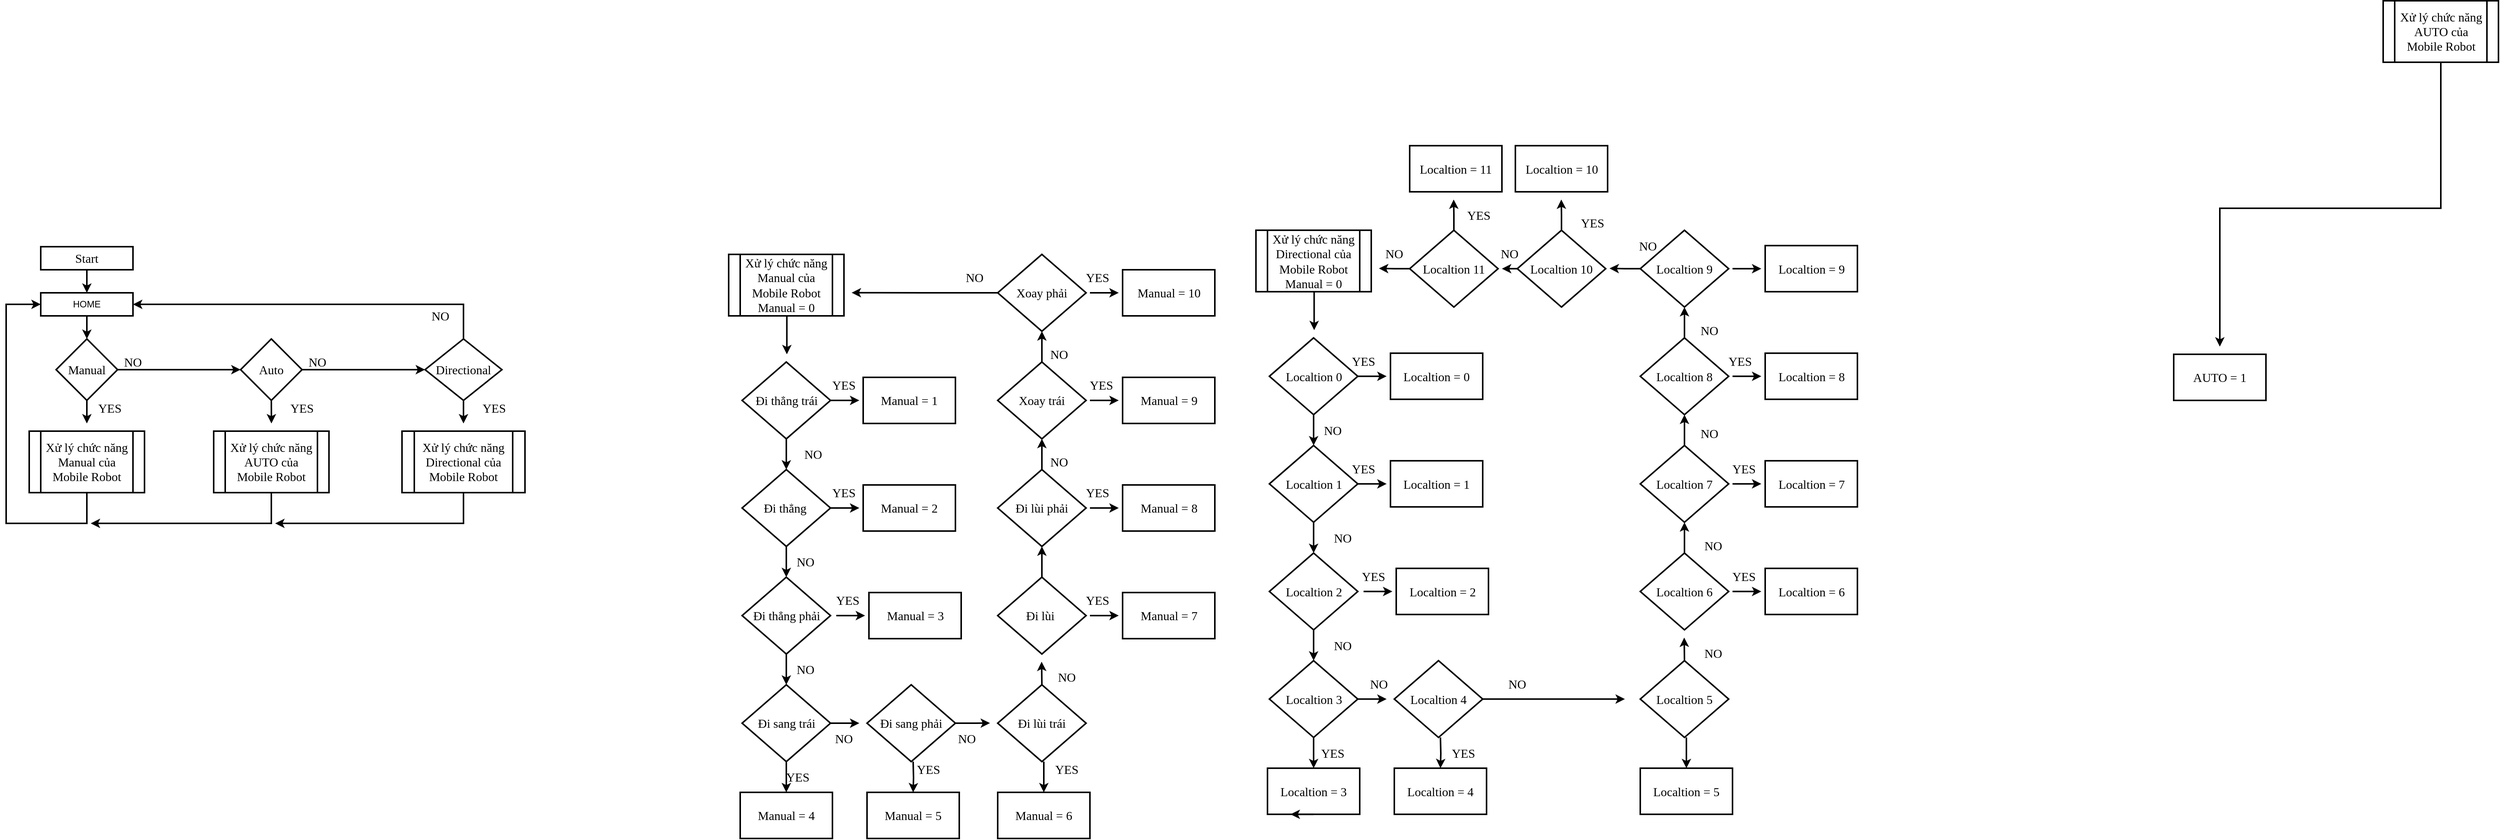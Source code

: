 <mxfile version="13.9.9" type="device"><diagram id="cVoR7TQYijizYbLXrkht" name="Page-1"><mxGraphModel dx="1240" dy="743" grid="1" gridSize="10" guides="1" tooltips="1" connect="1" arrows="1" fold="1" page="1" pageScale="1" pageWidth="827" pageHeight="1169" math="0" shadow="0"><root><mxCell id="0"/><mxCell id="1" parent="0"/><mxCell id="KhmCJYDyzSWZCUoVrDr0-35" style="edgeStyle=orthogonalEdgeStyle;rounded=0;orthogonalLoop=1;jettySize=auto;html=1;exitX=0.5;exitY=1;exitDx=0;exitDy=0;entryX=0.5;entryY=0;entryDx=0;entryDy=0;strokeWidth=2;fontFamily=Times New Roman;fontSize=16;" edge="1" parent="1" source="KhmCJYDyzSWZCUoVrDr0-1" target="KhmCJYDyzSWZCUoVrDr0-32"><mxGeometry relative="1" as="geometry"/></mxCell><mxCell id="KhmCJYDyzSWZCUoVrDr0-1" value="&lt;font style=&quot;font-size: 16px;&quot;&gt;Start&lt;/font&gt;" style="rounded=0;whiteSpace=wrap;html=1;strokeWidth=2;fontFamily=Times New Roman;fontSize=16;" vertex="1" parent="1"><mxGeometry x="95" y="360" width="120" height="30" as="geometry"/></mxCell><mxCell id="KhmCJYDyzSWZCUoVrDr0-7" style="edgeStyle=orthogonalEdgeStyle;rounded=0;orthogonalLoop=1;jettySize=auto;html=1;exitX=1;exitY=0.5;exitDx=0;exitDy=0;entryX=0;entryY=0.5;entryDx=0;entryDy=0;strokeWidth=2;fontFamily=Times New Roman;fontSize=16;" edge="1" parent="1" source="KhmCJYDyzSWZCUoVrDr0-3" target="KhmCJYDyzSWZCUoVrDr0-4"><mxGeometry relative="1" as="geometry"/></mxCell><mxCell id="KhmCJYDyzSWZCUoVrDr0-11" style="edgeStyle=orthogonalEdgeStyle;rounded=0;orthogonalLoop=1;jettySize=auto;html=1;exitX=0.5;exitY=1;exitDx=0;exitDy=0;entryX=0.5;entryY=0;entryDx=0;entryDy=0;strokeWidth=2;fontFamily=Times New Roman;fontSize=16;" edge="1" parent="1" source="KhmCJYDyzSWZCUoVrDr0-3"><mxGeometry relative="1" as="geometry"><mxPoint x="155" y="590" as="targetPoint"/></mxGeometry></mxCell><mxCell id="KhmCJYDyzSWZCUoVrDr0-3" value="Manual" style="rhombus;whiteSpace=wrap;html=1;strokeWidth=2;fontFamily=Times New Roman;fontSize=16;" vertex="1" parent="1"><mxGeometry x="115" y="480" width="80" height="80" as="geometry"/></mxCell><mxCell id="KhmCJYDyzSWZCUoVrDr0-8" style="edgeStyle=orthogonalEdgeStyle;rounded=0;orthogonalLoop=1;jettySize=auto;html=1;exitX=1;exitY=0.5;exitDx=0;exitDy=0;entryX=0;entryY=0.5;entryDx=0;entryDy=0;strokeWidth=2;fontFamily=Times New Roman;fontSize=16;" edge="1" parent="1" source="KhmCJYDyzSWZCUoVrDr0-4" target="KhmCJYDyzSWZCUoVrDr0-5"><mxGeometry relative="1" as="geometry"/></mxCell><mxCell id="KhmCJYDyzSWZCUoVrDr0-16" style="edgeStyle=orthogonalEdgeStyle;rounded=0;orthogonalLoop=1;jettySize=auto;html=1;exitX=0.5;exitY=1;exitDx=0;exitDy=0;strokeWidth=2;fontFamily=Times New Roman;fontSize=16;" edge="1" parent="1" source="KhmCJYDyzSWZCUoVrDr0-4"><mxGeometry relative="1" as="geometry"><mxPoint x="395.143" y="590" as="targetPoint"/></mxGeometry></mxCell><mxCell id="KhmCJYDyzSWZCUoVrDr0-4" value="Auto" style="rhombus;whiteSpace=wrap;html=1;strokeWidth=2;fontFamily=Times New Roman;fontSize=16;" vertex="1" parent="1"><mxGeometry x="355" y="480" width="80" height="80" as="geometry"/></mxCell><mxCell id="KhmCJYDyzSWZCUoVrDr0-9" style="edgeStyle=orthogonalEdgeStyle;rounded=0;orthogonalLoop=1;jettySize=auto;html=1;exitX=0.5;exitY=0;exitDx=0;exitDy=0;strokeWidth=2;fontFamily=Times New Roman;fontSize=16;" edge="1" parent="1" source="KhmCJYDyzSWZCUoVrDr0-5" target="KhmCJYDyzSWZCUoVrDr0-32"><mxGeometry relative="1" as="geometry"><mxPoint x="270" y="450" as="targetPoint"/><Array as="points"><mxPoint x="645" y="435"/></Array></mxGeometry></mxCell><mxCell id="KhmCJYDyzSWZCUoVrDr0-17" style="edgeStyle=orthogonalEdgeStyle;rounded=0;orthogonalLoop=1;jettySize=auto;html=1;exitX=0.5;exitY=1;exitDx=0;exitDy=0;strokeWidth=2;fontFamily=Times New Roman;fontSize=16;" edge="1" parent="1" source="KhmCJYDyzSWZCUoVrDr0-5"><mxGeometry relative="1" as="geometry"><mxPoint x="645" y="590" as="targetPoint"/><Array as="points"/></mxGeometry></mxCell><mxCell id="KhmCJYDyzSWZCUoVrDr0-5" value="Directional" style="rhombus;whiteSpace=wrap;html=1;strokeWidth=2;fontFamily=Times New Roman;fontSize=16;" vertex="1" parent="1"><mxGeometry x="595" y="480" width="100" height="80" as="geometry"/></mxCell><mxCell id="KhmCJYDyzSWZCUoVrDr0-36" style="edgeStyle=orthogonalEdgeStyle;rounded=0;orthogonalLoop=1;jettySize=auto;html=1;exitX=0.5;exitY=1;exitDx=0;exitDy=0;strokeWidth=2;fontFamily=Times New Roman;fontSize=16;entryX=0;entryY=0.5;entryDx=0;entryDy=0;" edge="1" parent="1" source="KhmCJYDyzSWZCUoVrDr0-18" target="KhmCJYDyzSWZCUoVrDr0-32"><mxGeometry relative="1" as="geometry"><mxPoint x="30" y="440" as="targetPoint"/><Array as="points"><mxPoint x="155" y="720"/><mxPoint x="50" y="720"/><mxPoint x="50" y="435"/></Array></mxGeometry></mxCell><mxCell id="KhmCJYDyzSWZCUoVrDr0-18" value="Xử lý chức năng Manual của Mobile Robot" style="shape=process;whiteSpace=wrap;html=1;backgroundOutline=1;strokeWidth=2;fontFamily=Times New Roman;fontSize=16;" vertex="1" parent="1"><mxGeometry x="80" y="600" width="150" height="80" as="geometry"/></mxCell><mxCell id="KhmCJYDyzSWZCUoVrDr0-38" style="edgeStyle=orthogonalEdgeStyle;rounded=0;orthogonalLoop=1;jettySize=auto;html=1;exitX=0.5;exitY=1;exitDx=0;exitDy=0;strokeWidth=2;fontFamily=Times New Roman;fontSize=16;" edge="1" parent="1" source="KhmCJYDyzSWZCUoVrDr0-19"><mxGeometry relative="1" as="geometry"><mxPoint x="160" y="720" as="targetPoint"/><Array as="points"><mxPoint x="395" y="720"/></Array></mxGeometry></mxCell><mxCell id="KhmCJYDyzSWZCUoVrDr0-19" value="Xử lý chức năng AUTO của Mobile Robot" style="shape=process;whiteSpace=wrap;html=1;backgroundOutline=1;strokeWidth=2;fontFamily=Times New Roman;fontSize=16;" vertex="1" parent="1"><mxGeometry x="320" y="600" width="150" height="80" as="geometry"/></mxCell><mxCell id="KhmCJYDyzSWZCUoVrDr0-39" style="edgeStyle=orthogonalEdgeStyle;rounded=0;orthogonalLoop=1;jettySize=auto;html=1;strokeWidth=2;fontFamily=Times New Roman;fontSize=16;" edge="1" parent="1" source="KhmCJYDyzSWZCUoVrDr0-20"><mxGeometry relative="1" as="geometry"><mxPoint x="400" y="720" as="targetPoint"/><Array as="points"><mxPoint x="645" y="720"/></Array></mxGeometry></mxCell><mxCell id="KhmCJYDyzSWZCUoVrDr0-20" value="Xử lý chức năng Directional của Mobile Robot" style="shape=process;whiteSpace=wrap;html=1;backgroundOutline=1;strokeWidth=2;fontFamily=Times New Roman;fontSize=16;" vertex="1" parent="1"><mxGeometry x="565" y="600" width="160" height="80" as="geometry"/></mxCell><mxCell id="KhmCJYDyzSWZCUoVrDr0-21" value="YES" style="text;html=1;strokeColor=none;fillColor=none;align=center;verticalAlign=middle;whiteSpace=wrap;rounded=0;strokeWidth=2;fontFamily=Times New Roman;fontSize=16;" vertex="1" parent="1"><mxGeometry x="165" y="560" width="40" height="20" as="geometry"/></mxCell><mxCell id="KhmCJYDyzSWZCUoVrDr0-22" value="YES" style="text;html=1;strokeColor=none;fillColor=none;align=center;verticalAlign=middle;whiteSpace=wrap;rounded=0;strokeWidth=2;fontFamily=Times New Roman;fontSize=16;" vertex="1" parent="1"><mxGeometry x="415" y="560" width="40" height="20" as="geometry"/></mxCell><mxCell id="KhmCJYDyzSWZCUoVrDr0-25" value="YES" style="text;html=1;strokeColor=none;fillColor=none;align=center;verticalAlign=middle;whiteSpace=wrap;rounded=0;strokeWidth=2;fontFamily=Times New Roman;fontSize=16;" vertex="1" parent="1"><mxGeometry x="665" y="560" width="40" height="20" as="geometry"/></mxCell><mxCell id="KhmCJYDyzSWZCUoVrDr0-26" value="NO" style="text;html=1;strokeColor=none;fillColor=none;align=center;verticalAlign=middle;whiteSpace=wrap;rounded=0;strokeWidth=2;fontFamily=Times New Roman;fontSize=16;" vertex="1" parent="1"><mxGeometry x="195" y="500" width="40" height="20" as="geometry"/></mxCell><mxCell id="KhmCJYDyzSWZCUoVrDr0-28" value="NO" style="text;html=1;strokeColor=none;fillColor=none;align=center;verticalAlign=middle;whiteSpace=wrap;rounded=0;strokeWidth=2;fontFamily=Times New Roman;fontSize=16;" vertex="1" parent="1"><mxGeometry x="435" y="500" width="40" height="20" as="geometry"/></mxCell><mxCell id="KhmCJYDyzSWZCUoVrDr0-29" value="NO" style="text;html=1;strokeColor=none;fillColor=none;align=center;verticalAlign=middle;whiteSpace=wrap;rounded=0;strokeWidth=2;fontFamily=Times New Roman;fontSize=16;" vertex="1" parent="1"><mxGeometry x="595" y="440" width="40" height="20" as="geometry"/></mxCell><mxCell id="KhmCJYDyzSWZCUoVrDr0-34" style="edgeStyle=orthogonalEdgeStyle;rounded=0;orthogonalLoop=1;jettySize=auto;html=1;exitX=0.5;exitY=1;exitDx=0;exitDy=0;entryX=0.5;entryY=0;entryDx=0;entryDy=0;strokeWidth=2;fontFamily=Times New Roman;fontSize=16;" edge="1" parent="1" source="KhmCJYDyzSWZCUoVrDr0-32" target="KhmCJYDyzSWZCUoVrDr0-3"><mxGeometry relative="1" as="geometry"/></mxCell><mxCell id="KhmCJYDyzSWZCUoVrDr0-32" value="HOME" style="rounded=0;whiteSpace=wrap;html=1;strokeWidth=2;" vertex="1" parent="1"><mxGeometry x="95" y="420" width="120" height="30" as="geometry"/></mxCell><mxCell id="KhmCJYDyzSWZCUoVrDr0-54" style="edgeStyle=orthogonalEdgeStyle;rounded=0;orthogonalLoop=1;jettySize=auto;html=1;strokeWidth=2;fontFamily=Times New Roman;fontSize=16;" edge="1" parent="1" source="KhmCJYDyzSWZCUoVrDr0-40"><mxGeometry relative="1" as="geometry"><mxPoint x="1065.714" y="500" as="targetPoint"/><Array as="points"><mxPoint x="1066" y="475"/></Array></mxGeometry></mxCell><mxCell id="KhmCJYDyzSWZCUoVrDr0-40" value="Xử lý chức năng Manual của Mobile Robot&lt;br&gt;Manual = 0" style="shape=process;whiteSpace=wrap;html=1;backgroundOutline=1;strokeWidth=2;fontFamily=Times New Roman;fontSize=16;" vertex="1" parent="1"><mxGeometry x="990" y="370" width="150" height="80" as="geometry"/></mxCell><mxCell id="KhmCJYDyzSWZCUoVrDr0-55" style="edgeStyle=orthogonalEdgeStyle;rounded=0;orthogonalLoop=1;jettySize=auto;html=1;exitX=0.5;exitY=1;exitDx=0;exitDy=0;entryX=0.5;entryY=0;entryDx=0;entryDy=0;strokeWidth=2;fontFamily=Times New Roman;fontSize=16;" edge="1" parent="1" source="KhmCJYDyzSWZCUoVrDr0-43" target="KhmCJYDyzSWZCUoVrDr0-44"><mxGeometry relative="1" as="geometry"/></mxCell><mxCell id="KhmCJYDyzSWZCUoVrDr0-69" style="edgeStyle=orthogonalEdgeStyle;rounded=0;orthogonalLoop=1;jettySize=auto;html=1;exitX=1;exitY=0.5;exitDx=0;exitDy=0;strokeWidth=2;fontFamily=Times New Roman;fontSize=16;" edge="1" parent="1" source="KhmCJYDyzSWZCUoVrDr0-43"><mxGeometry relative="1" as="geometry"><mxPoint x="1160" y="559.857" as="targetPoint"/></mxGeometry></mxCell><mxCell id="KhmCJYDyzSWZCUoVrDr0-43" value="Đi thẳng trái" style="rhombus;whiteSpace=wrap;html=1;strokeWidth=2;fontFamily=Times New Roman;fontSize=16;" vertex="1" parent="1"><mxGeometry x="1007.5" y="510" width="115" height="100" as="geometry"/></mxCell><mxCell id="KhmCJYDyzSWZCUoVrDr0-56" style="edgeStyle=orthogonalEdgeStyle;rounded=0;orthogonalLoop=1;jettySize=auto;html=1;exitX=0.5;exitY=1;exitDx=0;exitDy=0;entryX=0.5;entryY=0;entryDx=0;entryDy=0;strokeWidth=2;fontFamily=Times New Roman;fontSize=16;" edge="1" parent="1" source="KhmCJYDyzSWZCUoVrDr0-44" target="KhmCJYDyzSWZCUoVrDr0-45"><mxGeometry relative="1" as="geometry"/></mxCell><mxCell id="KhmCJYDyzSWZCUoVrDr0-44" value="Đi thẳng&amp;nbsp;" style="rhombus;whiteSpace=wrap;html=1;strokeWidth=2;fontFamily=Times New Roman;fontSize=16;" vertex="1" parent="1"><mxGeometry x="1007.5" y="650" width="115" height="100" as="geometry"/></mxCell><mxCell id="KhmCJYDyzSWZCUoVrDr0-57" style="edgeStyle=orthogonalEdgeStyle;rounded=0;orthogonalLoop=1;jettySize=auto;html=1;exitX=0.5;exitY=1;exitDx=0;exitDy=0;entryX=0.5;entryY=0;entryDx=0;entryDy=0;strokeWidth=2;fontFamily=Times New Roman;fontSize=16;" edge="1" parent="1" source="KhmCJYDyzSWZCUoVrDr0-45" target="KhmCJYDyzSWZCUoVrDr0-46"><mxGeometry relative="1" as="geometry"/></mxCell><mxCell id="KhmCJYDyzSWZCUoVrDr0-45" value="Đi thẳng phải" style="rhombus;whiteSpace=wrap;html=1;strokeWidth=2;fontFamily=Times New Roman;fontSize=16;" vertex="1" parent="1"><mxGeometry x="1007.5" y="790" width="115" height="100" as="geometry"/></mxCell><mxCell id="KhmCJYDyzSWZCUoVrDr0-58" style="edgeStyle=orthogonalEdgeStyle;rounded=0;orthogonalLoop=1;jettySize=auto;html=1;exitX=1;exitY=0.5;exitDx=0;exitDy=0;strokeWidth=2;fontFamily=Times New Roman;fontSize=16;" edge="1" parent="1" source="KhmCJYDyzSWZCUoVrDr0-46"><mxGeometry relative="1" as="geometry"><mxPoint x="1160" y="979.857" as="targetPoint"/></mxGeometry></mxCell><mxCell id="KhmCJYDyzSWZCUoVrDr0-87" style="edgeStyle=orthogonalEdgeStyle;rounded=0;orthogonalLoop=1;jettySize=auto;html=1;exitX=0.5;exitY=1;exitDx=0;exitDy=0;entryX=0.5;entryY=0;entryDx=0;entryDy=0;strokeWidth=2;fontFamily=Times New Roman;fontSize=16;" edge="1" parent="1" source="KhmCJYDyzSWZCUoVrDr0-46" target="KhmCJYDyzSWZCUoVrDr0-84"><mxGeometry relative="1" as="geometry"/></mxCell><mxCell id="KhmCJYDyzSWZCUoVrDr0-46" value="Đi sang trái" style="rhombus;whiteSpace=wrap;html=1;strokeWidth=2;fontFamily=Times New Roman;fontSize=16;" vertex="1" parent="1"><mxGeometry x="1007.5" y="930" width="115" height="100" as="geometry"/></mxCell><mxCell id="KhmCJYDyzSWZCUoVrDr0-59" style="edgeStyle=orthogonalEdgeStyle;rounded=0;orthogonalLoop=1;jettySize=auto;html=1;exitX=1;exitY=0.5;exitDx=0;exitDy=0;strokeWidth=2;fontFamily=Times New Roman;fontSize=16;" edge="1" parent="1" source="KhmCJYDyzSWZCUoVrDr0-47"><mxGeometry relative="1" as="geometry"><mxPoint x="1330" y="979.857" as="targetPoint"/></mxGeometry></mxCell><mxCell id="KhmCJYDyzSWZCUoVrDr0-47" value="Đi sang phải" style="rhombus;whiteSpace=wrap;html=1;strokeWidth=2;fontFamily=Times New Roman;fontSize=16;" vertex="1" parent="1"><mxGeometry x="1170" y="930" width="115" height="100" as="geometry"/></mxCell><mxCell id="KhmCJYDyzSWZCUoVrDr0-60" style="edgeStyle=orthogonalEdgeStyle;rounded=0;orthogonalLoop=1;jettySize=auto;html=1;exitX=0.5;exitY=0;exitDx=0;exitDy=0;strokeWidth=2;fontFamily=Times New Roman;fontSize=16;" edge="1" parent="1" source="KhmCJYDyzSWZCUoVrDr0-48"><mxGeometry relative="1" as="geometry"><mxPoint x="1397.143" y="900" as="targetPoint"/></mxGeometry></mxCell><mxCell id="KhmCJYDyzSWZCUoVrDr0-48" value="Đi lùi trái" style="rhombus;whiteSpace=wrap;html=1;strokeWidth=2;fontFamily=Times New Roman;fontSize=16;" vertex="1" parent="1"><mxGeometry x="1340" y="930" width="115" height="100" as="geometry"/></mxCell><mxCell id="KhmCJYDyzSWZCUoVrDr0-64" style="edgeStyle=orthogonalEdgeStyle;rounded=0;orthogonalLoop=1;jettySize=auto;html=1;exitX=0.5;exitY=0;exitDx=0;exitDy=0;entryX=0.5;entryY=1;entryDx=0;entryDy=0;strokeWidth=2;fontFamily=Times New Roman;fontSize=16;" edge="1" parent="1" source="KhmCJYDyzSWZCUoVrDr0-49" target="KhmCJYDyzSWZCUoVrDr0-50"><mxGeometry relative="1" as="geometry"/></mxCell><mxCell id="KhmCJYDyzSWZCUoVrDr0-49" value="Đi lùi&amp;nbsp;" style="rhombus;whiteSpace=wrap;html=1;strokeWidth=2;fontFamily=Times New Roman;fontSize=16;" vertex="1" parent="1"><mxGeometry x="1340" y="790" width="115" height="100" as="geometry"/></mxCell><mxCell id="KhmCJYDyzSWZCUoVrDr0-65" style="edgeStyle=orthogonalEdgeStyle;rounded=0;orthogonalLoop=1;jettySize=auto;html=1;exitX=0.5;exitY=0;exitDx=0;exitDy=0;entryX=0.5;entryY=1;entryDx=0;entryDy=0;strokeWidth=2;fontFamily=Times New Roman;fontSize=16;" edge="1" parent="1" source="KhmCJYDyzSWZCUoVrDr0-50" target="KhmCJYDyzSWZCUoVrDr0-51"><mxGeometry relative="1" as="geometry"/></mxCell><mxCell id="KhmCJYDyzSWZCUoVrDr0-50" value="Đi lùi phải" style="rhombus;whiteSpace=wrap;html=1;strokeWidth=2;fontFamily=Times New Roman;fontSize=16;" vertex="1" parent="1"><mxGeometry x="1340" y="650" width="115" height="100" as="geometry"/></mxCell><mxCell id="KhmCJYDyzSWZCUoVrDr0-66" style="edgeStyle=orthogonalEdgeStyle;rounded=0;orthogonalLoop=1;jettySize=auto;html=1;exitX=0.5;exitY=0;exitDx=0;exitDy=0;entryX=0.5;entryY=1;entryDx=0;entryDy=0;strokeWidth=2;fontFamily=Times New Roman;fontSize=16;" edge="1" parent="1" source="KhmCJYDyzSWZCUoVrDr0-51" target="KhmCJYDyzSWZCUoVrDr0-53"><mxGeometry relative="1" as="geometry"/></mxCell><mxCell id="KhmCJYDyzSWZCUoVrDr0-51" value="Xoay trái" style="rhombus;whiteSpace=wrap;html=1;strokeWidth=2;fontFamily=Times New Roman;fontSize=16;" vertex="1" parent="1"><mxGeometry x="1340" y="510" width="115" height="100" as="geometry"/></mxCell><mxCell id="KhmCJYDyzSWZCUoVrDr0-67" style="edgeStyle=orthogonalEdgeStyle;rounded=0;orthogonalLoop=1;jettySize=auto;html=1;exitX=0;exitY=0.5;exitDx=0;exitDy=0;strokeWidth=2;fontFamily=Times New Roman;fontSize=16;" edge="1" parent="1" source="KhmCJYDyzSWZCUoVrDr0-53"><mxGeometry relative="1" as="geometry"><mxPoint x="1150" y="419.857" as="targetPoint"/></mxGeometry></mxCell><mxCell id="KhmCJYDyzSWZCUoVrDr0-53" value="Xoay phải" style="rhombus;whiteSpace=wrap;html=1;strokeWidth=2;fontFamily=Times New Roman;fontSize=16;" vertex="1" parent="1"><mxGeometry x="1340" y="370" width="115" height="100" as="geometry"/></mxCell><mxCell id="KhmCJYDyzSWZCUoVrDr0-68" value="Manual = 1" style="rounded=0;whiteSpace=wrap;html=1;strokeWidth=2;fontFamily=Times New Roman;fontSize=16;" vertex="1" parent="1"><mxGeometry x="1165" y="530" width="120" height="60" as="geometry"/></mxCell><mxCell id="KhmCJYDyzSWZCUoVrDr0-71" style="edgeStyle=orthogonalEdgeStyle;rounded=0;orthogonalLoop=1;jettySize=auto;html=1;exitX=1;exitY=0.5;exitDx=0;exitDy=0;strokeWidth=2;fontFamily=Times New Roman;fontSize=16;" edge="1" parent="1"><mxGeometry relative="1" as="geometry"><mxPoint x="1160" y="699.857" as="targetPoint"/><mxPoint x="1122.5" y="700" as="sourcePoint"/></mxGeometry></mxCell><mxCell id="KhmCJYDyzSWZCUoVrDr0-72" value="Manual = 2" style="rounded=0;whiteSpace=wrap;html=1;strokeWidth=2;fontFamily=Times New Roman;fontSize=16;" vertex="1" parent="1"><mxGeometry x="1165" y="670" width="120" height="60" as="geometry"/></mxCell><mxCell id="KhmCJYDyzSWZCUoVrDr0-73" style="edgeStyle=orthogonalEdgeStyle;rounded=0;orthogonalLoop=1;jettySize=auto;html=1;exitX=1;exitY=0.5;exitDx=0;exitDy=0;strokeWidth=2;fontFamily=Times New Roman;fontSize=16;" edge="1" parent="1"><mxGeometry relative="1" as="geometry"><mxPoint x="1497.5" y="839.857" as="targetPoint"/><mxPoint x="1460" y="840" as="sourcePoint"/></mxGeometry></mxCell><mxCell id="KhmCJYDyzSWZCUoVrDr0-74" value="Manual = 7" style="rounded=0;whiteSpace=wrap;html=1;strokeWidth=2;fontFamily=Times New Roman;fontSize=16;" vertex="1" parent="1"><mxGeometry x="1502.5" y="810" width="120" height="60" as="geometry"/></mxCell><mxCell id="KhmCJYDyzSWZCUoVrDr0-76" style="edgeStyle=orthogonalEdgeStyle;rounded=0;orthogonalLoop=1;jettySize=auto;html=1;exitX=1;exitY=0.5;exitDx=0;exitDy=0;strokeWidth=2;fontFamily=Times New Roman;fontSize=16;" edge="1" parent="1"><mxGeometry relative="1" as="geometry"><mxPoint x="1167.5" y="839.857" as="targetPoint"/><mxPoint x="1130" y="840" as="sourcePoint"/></mxGeometry></mxCell><mxCell id="KhmCJYDyzSWZCUoVrDr0-77" value="Manual = 3" style="rounded=0;whiteSpace=wrap;html=1;strokeWidth=2;fontFamily=Times New Roman;fontSize=16;" vertex="1" parent="1"><mxGeometry x="1172.5" y="810" width="120" height="60" as="geometry"/></mxCell><mxCell id="KhmCJYDyzSWZCUoVrDr0-78" style="edgeStyle=orthogonalEdgeStyle;rounded=0;orthogonalLoop=1;jettySize=auto;html=1;exitX=1;exitY=0.5;exitDx=0;exitDy=0;strokeWidth=2;fontFamily=Times New Roman;fontSize=16;" edge="1" parent="1"><mxGeometry relative="1" as="geometry"><mxPoint x="1497.5" y="699.857" as="targetPoint"/><mxPoint x="1460" y="700" as="sourcePoint"/></mxGeometry></mxCell><mxCell id="KhmCJYDyzSWZCUoVrDr0-79" value="Manual = 8" style="rounded=0;whiteSpace=wrap;html=1;strokeWidth=2;fontFamily=Times New Roman;fontSize=16;" vertex="1" parent="1"><mxGeometry x="1502.5" y="670" width="120" height="60" as="geometry"/></mxCell><mxCell id="KhmCJYDyzSWZCUoVrDr0-80" style="edgeStyle=orthogonalEdgeStyle;rounded=0;orthogonalLoop=1;jettySize=auto;html=1;exitX=1;exitY=0.5;exitDx=0;exitDy=0;strokeWidth=2;fontFamily=Times New Roman;fontSize=16;" edge="1" parent="1"><mxGeometry relative="1" as="geometry"><mxPoint x="1497.5" y="559.857" as="targetPoint"/><mxPoint x="1460" y="560" as="sourcePoint"/></mxGeometry></mxCell><mxCell id="KhmCJYDyzSWZCUoVrDr0-81" value="Manual = 9" style="rounded=0;whiteSpace=wrap;html=1;strokeWidth=2;fontFamily=Times New Roman;fontSize=16;" vertex="1" parent="1"><mxGeometry x="1502.5" y="530" width="120" height="60" as="geometry"/></mxCell><mxCell id="KhmCJYDyzSWZCUoVrDr0-82" style="edgeStyle=orthogonalEdgeStyle;rounded=0;orthogonalLoop=1;jettySize=auto;html=1;exitX=1;exitY=0.5;exitDx=0;exitDy=0;strokeWidth=2;fontFamily=Times New Roman;fontSize=16;" edge="1" parent="1"><mxGeometry relative="1" as="geometry"><mxPoint x="1497.5" y="419.857" as="targetPoint"/><mxPoint x="1460" y="420" as="sourcePoint"/></mxGeometry></mxCell><mxCell id="KhmCJYDyzSWZCUoVrDr0-83" value="Manual = 10" style="rounded=0;whiteSpace=wrap;html=1;strokeWidth=2;fontFamily=Times New Roman;fontSize=16;" vertex="1" parent="1"><mxGeometry x="1502.5" y="390" width="120" height="60" as="geometry"/></mxCell><mxCell id="KhmCJYDyzSWZCUoVrDr0-84" value="Manual = 4" style="rounded=0;whiteSpace=wrap;html=1;strokeWidth=2;fontFamily=Times New Roman;fontSize=16;" vertex="1" parent="1"><mxGeometry x="1005" y="1070" width="120" height="60" as="geometry"/></mxCell><mxCell id="KhmCJYDyzSWZCUoVrDr0-88" style="edgeStyle=orthogonalEdgeStyle;rounded=0;orthogonalLoop=1;jettySize=auto;html=1;exitX=0.5;exitY=1;exitDx=0;exitDy=0;entryX=0.5;entryY=0;entryDx=0;entryDy=0;strokeWidth=2;fontFamily=Times New Roman;fontSize=16;" edge="1" target="KhmCJYDyzSWZCUoVrDr0-89" parent="1"><mxGeometry relative="1" as="geometry"><mxPoint x="1230" y="1030" as="sourcePoint"/></mxGeometry></mxCell><mxCell id="KhmCJYDyzSWZCUoVrDr0-89" value="Manual = 5" style="rounded=0;whiteSpace=wrap;html=1;strokeWidth=2;fontFamily=Times New Roman;fontSize=16;" vertex="1" parent="1"><mxGeometry x="1170" y="1070" width="120" height="60" as="geometry"/></mxCell><mxCell id="KhmCJYDyzSWZCUoVrDr0-90" style="edgeStyle=orthogonalEdgeStyle;rounded=0;orthogonalLoop=1;jettySize=auto;html=1;exitX=0.5;exitY=1;exitDx=0;exitDy=0;entryX=0.5;entryY=0;entryDx=0;entryDy=0;strokeWidth=2;fontFamily=Times New Roman;fontSize=16;" edge="1" target="KhmCJYDyzSWZCUoVrDr0-91" parent="1"><mxGeometry relative="1" as="geometry"><mxPoint x="1400" y="1030" as="sourcePoint"/><Array as="points"><mxPoint x="1400" y="1040"/><mxPoint x="1400" y="1040"/></Array></mxGeometry></mxCell><mxCell id="KhmCJYDyzSWZCUoVrDr0-91" value="Manual = 6" style="rounded=0;whiteSpace=wrap;html=1;strokeWidth=2;fontFamily=Times New Roman;fontSize=16;" vertex="1" parent="1"><mxGeometry x="1340" y="1070" width="120" height="60" as="geometry"/></mxCell><mxCell id="KhmCJYDyzSWZCUoVrDr0-96" style="edgeStyle=orthogonalEdgeStyle;rounded=0;orthogonalLoop=1;jettySize=auto;html=1;exitX=0.5;exitY=1;exitDx=0;exitDy=0;entryX=0.5;entryY=-0.167;entryDx=0;entryDy=0;entryPerimeter=0;strokeWidth=2;fontFamily=Times New Roman;fontSize=16;" edge="1" parent="1" source="KhmCJYDyzSWZCUoVrDr0-92" target="KhmCJYDyzSWZCUoVrDr0-93"><mxGeometry relative="1" as="geometry"/></mxCell><mxCell id="KhmCJYDyzSWZCUoVrDr0-92" value="Xử lý chức năng AUTO của Mobile Robot" style="shape=process;whiteSpace=wrap;html=1;backgroundOutline=1;strokeWidth=2;fontFamily=Times New Roman;fontSize=16;" vertex="1" parent="1"><mxGeometry x="3142.5" y="40" width="150" height="80" as="geometry"/></mxCell><mxCell id="KhmCJYDyzSWZCUoVrDr0-93" value="AUTO = 1" style="rounded=0;whiteSpace=wrap;html=1;strokeWidth=2;fontFamily=Times New Roman;fontSize=16;" vertex="1" parent="1"><mxGeometry x="2870" y="500" width="120" height="60" as="geometry"/></mxCell><mxCell id="KhmCJYDyzSWZCUoVrDr0-99" style="edgeStyle=orthogonalEdgeStyle;rounded=0;orthogonalLoop=1;jettySize=auto;html=1;strokeWidth=2;fontFamily=Times New Roman;fontSize=16;" edge="1" parent="1" source="KhmCJYDyzSWZCUoVrDr0-100"><mxGeometry relative="1" as="geometry"><mxPoint x="1751.714" y="468.57" as="targetPoint"/><Array as="points"><mxPoint x="1752" y="443.57"/></Array></mxGeometry></mxCell><mxCell id="KhmCJYDyzSWZCUoVrDr0-100" value="Xử lý chức năng Directional của Mobile Robot&lt;br&gt;Manual = 0" style="shape=process;whiteSpace=wrap;html=1;backgroundOutline=1;strokeWidth=2;fontFamily=Times New Roman;fontSize=16;" vertex="1" parent="1"><mxGeometry x="1676" y="338.57" width="150" height="80" as="geometry"/></mxCell><mxCell id="KhmCJYDyzSWZCUoVrDr0-101" style="edgeStyle=orthogonalEdgeStyle;rounded=0;orthogonalLoop=1;jettySize=auto;html=1;exitX=0.5;exitY=1;exitDx=0;exitDy=0;entryX=0.5;entryY=0;entryDx=0;entryDy=0;strokeWidth=2;fontFamily=Times New Roman;fontSize=16;" edge="1" parent="1" source="KhmCJYDyzSWZCUoVrDr0-103" target="KhmCJYDyzSWZCUoVrDr0-105"><mxGeometry relative="1" as="geometry"/></mxCell><mxCell id="KhmCJYDyzSWZCUoVrDr0-102" style="edgeStyle=orthogonalEdgeStyle;rounded=0;orthogonalLoop=1;jettySize=auto;html=1;exitX=1;exitY=0.5;exitDx=0;exitDy=0;strokeWidth=2;fontFamily=Times New Roman;fontSize=16;" edge="1" parent="1" source="KhmCJYDyzSWZCUoVrDr0-103"><mxGeometry relative="1" as="geometry"><mxPoint x="1846" y="528.427" as="targetPoint"/></mxGeometry></mxCell><mxCell id="KhmCJYDyzSWZCUoVrDr0-103" value="Localtion 0" style="rhombus;whiteSpace=wrap;html=1;strokeWidth=2;fontFamily=Times New Roman;fontSize=16;" vertex="1" parent="1"><mxGeometry x="1693.5" y="478.57" width="115" height="100" as="geometry"/></mxCell><mxCell id="KhmCJYDyzSWZCUoVrDr0-104" style="edgeStyle=orthogonalEdgeStyle;rounded=0;orthogonalLoop=1;jettySize=auto;html=1;exitX=0.5;exitY=1;exitDx=0;exitDy=0;entryX=0.5;entryY=0;entryDx=0;entryDy=0;strokeWidth=2;fontFamily=Times New Roman;fontSize=16;" edge="1" parent="1" source="KhmCJYDyzSWZCUoVrDr0-105" target="KhmCJYDyzSWZCUoVrDr0-107"><mxGeometry relative="1" as="geometry"/></mxCell><mxCell id="KhmCJYDyzSWZCUoVrDr0-105" value="Localtion 1" style="rhombus;whiteSpace=wrap;html=1;strokeWidth=2;fontFamily=Times New Roman;fontSize=16;" vertex="1" parent="1"><mxGeometry x="1693.5" y="618.57" width="115" height="100" as="geometry"/></mxCell><mxCell id="KhmCJYDyzSWZCUoVrDr0-106" style="edgeStyle=orthogonalEdgeStyle;rounded=0;orthogonalLoop=1;jettySize=auto;html=1;exitX=0.5;exitY=1;exitDx=0;exitDy=0;entryX=0.5;entryY=0;entryDx=0;entryDy=0;strokeWidth=2;fontFamily=Times New Roman;fontSize=16;" edge="1" parent="1" source="KhmCJYDyzSWZCUoVrDr0-107" target="KhmCJYDyzSWZCUoVrDr0-110"><mxGeometry relative="1" as="geometry"/></mxCell><mxCell id="KhmCJYDyzSWZCUoVrDr0-107" value="Localtion 2" style="rhombus;whiteSpace=wrap;html=1;strokeWidth=2;fontFamily=Times New Roman;fontSize=16;" vertex="1" parent="1"><mxGeometry x="1693.5" y="758.57" width="115" height="100" as="geometry"/></mxCell><mxCell id="KhmCJYDyzSWZCUoVrDr0-108" style="edgeStyle=orthogonalEdgeStyle;rounded=0;orthogonalLoop=1;jettySize=auto;html=1;exitX=1;exitY=0.5;exitDx=0;exitDy=0;strokeWidth=2;fontFamily=Times New Roman;fontSize=16;" edge="1" parent="1" source="KhmCJYDyzSWZCUoVrDr0-110"><mxGeometry relative="1" as="geometry"><mxPoint x="1846" y="948.427" as="targetPoint"/></mxGeometry></mxCell><mxCell id="KhmCJYDyzSWZCUoVrDr0-109" style="edgeStyle=orthogonalEdgeStyle;rounded=0;orthogonalLoop=1;jettySize=auto;html=1;exitX=0.5;exitY=1;exitDx=0;exitDy=0;entryX=0.5;entryY=0;entryDx=0;entryDy=0;strokeWidth=2;fontFamily=Times New Roman;fontSize=16;" edge="1" parent="1" source="KhmCJYDyzSWZCUoVrDr0-110" target="KhmCJYDyzSWZCUoVrDr0-136"><mxGeometry relative="1" as="geometry"/></mxCell><mxCell id="KhmCJYDyzSWZCUoVrDr0-110" value="Localtion 3" style="rhombus;whiteSpace=wrap;html=1;strokeWidth=2;fontFamily=Times New Roman;fontSize=16;" vertex="1" parent="1"><mxGeometry x="1693.5" y="898.57" width="115" height="100" as="geometry"/></mxCell><mxCell id="KhmCJYDyzSWZCUoVrDr0-111" style="edgeStyle=orthogonalEdgeStyle;rounded=0;orthogonalLoop=1;jettySize=auto;html=1;exitX=1;exitY=0.5;exitDx=0;exitDy=0;strokeWidth=2;fontFamily=Times New Roman;fontSize=16;" edge="1" parent="1" source="KhmCJYDyzSWZCUoVrDr0-112"><mxGeometry relative="1" as="geometry"><mxPoint x="2156" y="948.57" as="targetPoint"/></mxGeometry></mxCell><mxCell id="KhmCJYDyzSWZCUoVrDr0-112" value="Localtion 4" style="rhombus;whiteSpace=wrap;html=1;strokeWidth=2;fontFamily=Times New Roman;fontSize=16;" vertex="1" parent="1"><mxGeometry x="1856" y="898.57" width="115" height="100" as="geometry"/></mxCell><mxCell id="KhmCJYDyzSWZCUoVrDr0-113" style="edgeStyle=orthogonalEdgeStyle;rounded=0;orthogonalLoop=1;jettySize=auto;html=1;exitX=0.5;exitY=0;exitDx=0;exitDy=0;strokeWidth=2;fontFamily=Times New Roman;fontSize=16;" edge="1" parent="1" source="KhmCJYDyzSWZCUoVrDr0-114"><mxGeometry relative="1" as="geometry"><mxPoint x="2233.143" y="868.57" as="targetPoint"/></mxGeometry></mxCell><mxCell id="KhmCJYDyzSWZCUoVrDr0-114" value="Localtion 5" style="rhombus;whiteSpace=wrap;html=1;strokeWidth=2;fontFamily=Times New Roman;fontSize=16;" vertex="1" parent="1"><mxGeometry x="2176" y="898.57" width="115" height="100" as="geometry"/></mxCell><mxCell id="KhmCJYDyzSWZCUoVrDr0-115" style="edgeStyle=orthogonalEdgeStyle;rounded=0;orthogonalLoop=1;jettySize=auto;html=1;exitX=0.5;exitY=0;exitDx=0;exitDy=0;entryX=0.5;entryY=1;entryDx=0;entryDy=0;strokeWidth=2;fontFamily=Times New Roman;fontSize=16;" edge="1" parent="1" source="KhmCJYDyzSWZCUoVrDr0-116" target="KhmCJYDyzSWZCUoVrDr0-118"><mxGeometry relative="1" as="geometry"/></mxCell><mxCell id="KhmCJYDyzSWZCUoVrDr0-116" value="Localtion 6" style="rhombus;whiteSpace=wrap;html=1;strokeWidth=2;fontFamily=Times New Roman;fontSize=16;" vertex="1" parent="1"><mxGeometry x="2176" y="758.57" width="115" height="100" as="geometry"/></mxCell><mxCell id="KhmCJYDyzSWZCUoVrDr0-117" style="edgeStyle=orthogonalEdgeStyle;rounded=0;orthogonalLoop=1;jettySize=auto;html=1;exitX=0.5;exitY=0;exitDx=0;exitDy=0;entryX=0.5;entryY=1;entryDx=0;entryDy=0;strokeWidth=2;fontFamily=Times New Roman;fontSize=16;" edge="1" parent="1" source="KhmCJYDyzSWZCUoVrDr0-118" target="KhmCJYDyzSWZCUoVrDr0-120"><mxGeometry relative="1" as="geometry"/></mxCell><mxCell id="KhmCJYDyzSWZCUoVrDr0-118" value="Localtion 7" style="rhombus;whiteSpace=wrap;html=1;strokeWidth=2;fontFamily=Times New Roman;fontSize=16;" vertex="1" parent="1"><mxGeometry x="2176" y="618.57" width="115" height="100" as="geometry"/></mxCell><mxCell id="KhmCJYDyzSWZCUoVrDr0-119" style="edgeStyle=orthogonalEdgeStyle;rounded=0;orthogonalLoop=1;jettySize=auto;html=1;exitX=0.5;exitY=0;exitDx=0;exitDy=0;entryX=0.5;entryY=1;entryDx=0;entryDy=0;strokeWidth=2;fontFamily=Times New Roman;fontSize=16;" edge="1" parent="1" source="KhmCJYDyzSWZCUoVrDr0-120" target="KhmCJYDyzSWZCUoVrDr0-122"><mxGeometry relative="1" as="geometry"/></mxCell><mxCell id="KhmCJYDyzSWZCUoVrDr0-120" value="Localtion 8" style="rhombus;whiteSpace=wrap;html=1;strokeWidth=2;fontFamily=Times New Roman;fontSize=16;" vertex="1" parent="1"><mxGeometry x="2176" y="478.57" width="115" height="100" as="geometry"/></mxCell><mxCell id="KhmCJYDyzSWZCUoVrDr0-144" style="edgeStyle=orthogonalEdgeStyle;rounded=0;orthogonalLoop=1;jettySize=auto;html=1;exitX=0;exitY=0.5;exitDx=0;exitDy=0;strokeWidth=2;fontFamily=Times New Roman;fontSize=16;" edge="1" parent="1" source="KhmCJYDyzSWZCUoVrDr0-122"><mxGeometry relative="1" as="geometry"><mxPoint x="2136" y="388.237" as="targetPoint"/></mxGeometry></mxCell><mxCell id="KhmCJYDyzSWZCUoVrDr0-122" value="Localtion 9" style="rhombus;whiteSpace=wrap;html=1;strokeWidth=2;fontFamily=Times New Roman;fontSize=16;" vertex="1" parent="1"><mxGeometry x="2176" y="338.57" width="115" height="100" as="geometry"/></mxCell><mxCell id="KhmCJYDyzSWZCUoVrDr0-123" value="Localtion = 0" style="rounded=0;whiteSpace=wrap;html=1;strokeWidth=2;fontFamily=Times New Roman;fontSize=16;" vertex="1" parent="1"><mxGeometry x="1851" y="498.57" width="120" height="60" as="geometry"/></mxCell><mxCell id="KhmCJYDyzSWZCUoVrDr0-124" style="edgeStyle=orthogonalEdgeStyle;rounded=0;orthogonalLoop=1;jettySize=auto;html=1;exitX=1;exitY=0.5;exitDx=0;exitDy=0;strokeWidth=2;fontFamily=Times New Roman;fontSize=16;" edge="1" parent="1"><mxGeometry relative="1" as="geometry"><mxPoint x="1846" y="668.427" as="targetPoint"/><mxPoint x="1808.5" y="668.57" as="sourcePoint"/></mxGeometry></mxCell><mxCell id="KhmCJYDyzSWZCUoVrDr0-125" value="Localtion = 1" style="rounded=0;whiteSpace=wrap;html=1;strokeWidth=2;fontFamily=Times New Roman;fontSize=16;" vertex="1" parent="1"><mxGeometry x="1851" y="638.57" width="120" height="60" as="geometry"/></mxCell><mxCell id="KhmCJYDyzSWZCUoVrDr0-126" style="edgeStyle=orthogonalEdgeStyle;rounded=0;orthogonalLoop=1;jettySize=auto;html=1;exitX=1;exitY=0.5;exitDx=0;exitDy=0;strokeWidth=2;fontFamily=Times New Roman;fontSize=16;" edge="1" parent="1"><mxGeometry relative="1" as="geometry"><mxPoint x="2333.5" y="808.427" as="targetPoint"/><mxPoint x="2296" y="808.57" as="sourcePoint"/></mxGeometry></mxCell><mxCell id="KhmCJYDyzSWZCUoVrDr0-127" value="Localtion = 6" style="rounded=0;whiteSpace=wrap;html=1;strokeWidth=2;fontFamily=Times New Roman;fontSize=16;" vertex="1" parent="1"><mxGeometry x="2338.5" y="778.57" width="120" height="60" as="geometry"/></mxCell><mxCell id="KhmCJYDyzSWZCUoVrDr0-128" style="edgeStyle=orthogonalEdgeStyle;rounded=0;orthogonalLoop=1;jettySize=auto;html=1;exitX=1;exitY=0.5;exitDx=0;exitDy=0;strokeWidth=2;fontFamily=Times New Roman;fontSize=16;" edge="1" parent="1"><mxGeometry relative="1" as="geometry"><mxPoint x="1853.5" y="808.427" as="targetPoint"/><mxPoint x="1816" y="808.57" as="sourcePoint"/></mxGeometry></mxCell><mxCell id="KhmCJYDyzSWZCUoVrDr0-129" value="Localtion = 2" style="rounded=0;whiteSpace=wrap;html=1;strokeWidth=2;fontFamily=Times New Roman;fontSize=16;" vertex="1" parent="1"><mxGeometry x="1858.5" y="778.57" width="120" height="60" as="geometry"/></mxCell><mxCell id="KhmCJYDyzSWZCUoVrDr0-130" style="edgeStyle=orthogonalEdgeStyle;rounded=0;orthogonalLoop=1;jettySize=auto;html=1;exitX=1;exitY=0.5;exitDx=0;exitDy=0;strokeWidth=2;fontFamily=Times New Roman;fontSize=16;" edge="1" parent="1"><mxGeometry relative="1" as="geometry"><mxPoint x="2333.5" y="668.427" as="targetPoint"/><mxPoint x="2296" y="668.57" as="sourcePoint"/></mxGeometry></mxCell><mxCell id="KhmCJYDyzSWZCUoVrDr0-131" value="Localtion = 7" style="rounded=0;whiteSpace=wrap;html=1;strokeWidth=2;fontFamily=Times New Roman;fontSize=16;" vertex="1" parent="1"><mxGeometry x="2338.5" y="638.57" width="120" height="60" as="geometry"/></mxCell><mxCell id="KhmCJYDyzSWZCUoVrDr0-132" style="edgeStyle=orthogonalEdgeStyle;rounded=0;orthogonalLoop=1;jettySize=auto;html=1;exitX=1;exitY=0.5;exitDx=0;exitDy=0;strokeWidth=2;fontFamily=Times New Roman;fontSize=16;" edge="1" parent="1"><mxGeometry relative="1" as="geometry"><mxPoint x="2333.5" y="528.427" as="targetPoint"/><mxPoint x="2296" y="528.57" as="sourcePoint"/></mxGeometry></mxCell><mxCell id="KhmCJYDyzSWZCUoVrDr0-133" value="Localtion = 8" style="rounded=0;whiteSpace=wrap;html=1;strokeWidth=2;fontFamily=Times New Roman;fontSize=16;" vertex="1" parent="1"><mxGeometry x="2338.5" y="498.57" width="120" height="60" as="geometry"/></mxCell><mxCell id="KhmCJYDyzSWZCUoVrDr0-134" style="edgeStyle=orthogonalEdgeStyle;rounded=0;orthogonalLoop=1;jettySize=auto;html=1;exitX=1;exitY=0.5;exitDx=0;exitDy=0;strokeWidth=2;fontFamily=Times New Roman;fontSize=16;" edge="1" parent="1"><mxGeometry relative="1" as="geometry"><mxPoint x="2333.5" y="388.427" as="targetPoint"/><mxPoint x="2296" y="388.57" as="sourcePoint"/></mxGeometry></mxCell><mxCell id="KhmCJYDyzSWZCUoVrDr0-135" value="Localtion = 9" style="rounded=0;whiteSpace=wrap;html=1;strokeWidth=2;fontFamily=Times New Roman;fontSize=16;" vertex="1" parent="1"><mxGeometry x="2338.5" y="358.57" width="120" height="60" as="geometry"/></mxCell><mxCell id="KhmCJYDyzSWZCUoVrDr0-136" value="Localtion = 3" style="rounded=0;whiteSpace=wrap;html=1;strokeWidth=2;fontFamily=Times New Roman;fontSize=16;" vertex="1" parent="1"><mxGeometry x="1691" y="1038.57" width="120" height="60" as="geometry"/></mxCell><mxCell id="KhmCJYDyzSWZCUoVrDr0-137" style="edgeStyle=orthogonalEdgeStyle;rounded=0;orthogonalLoop=1;jettySize=auto;html=1;exitX=0.5;exitY=1;exitDx=0;exitDy=0;entryX=0.25;entryY=1;entryDx=0;entryDy=0;strokeWidth=2;fontFamily=Times New Roman;fontSize=16;" edge="1" parent="1" source="KhmCJYDyzSWZCUoVrDr0-136" target="KhmCJYDyzSWZCUoVrDr0-136"><mxGeometry relative="1" as="geometry"/></mxCell><mxCell id="KhmCJYDyzSWZCUoVrDr0-138" style="edgeStyle=orthogonalEdgeStyle;rounded=0;orthogonalLoop=1;jettySize=auto;html=1;exitX=0.5;exitY=1;exitDx=0;exitDy=0;entryX=0.5;entryY=0;entryDx=0;entryDy=0;strokeWidth=2;fontFamily=Times New Roman;fontSize=16;" edge="1" parent="1" target="KhmCJYDyzSWZCUoVrDr0-139"><mxGeometry relative="1" as="geometry"><mxPoint x="1916" y="998.57" as="sourcePoint"/></mxGeometry></mxCell><mxCell id="KhmCJYDyzSWZCUoVrDr0-139" value="Localtion = 4" style="rounded=0;whiteSpace=wrap;html=1;strokeWidth=2;fontFamily=Times New Roman;fontSize=16;" vertex="1" parent="1"><mxGeometry x="1856" y="1038.57" width="120" height="60" as="geometry"/></mxCell><mxCell id="KhmCJYDyzSWZCUoVrDr0-140" style="edgeStyle=orthogonalEdgeStyle;rounded=0;orthogonalLoop=1;jettySize=auto;html=1;exitX=0.5;exitY=1;exitDx=0;exitDy=0;entryX=0.5;entryY=0;entryDx=0;entryDy=0;strokeWidth=2;fontFamily=Times New Roman;fontSize=16;" edge="1" parent="1" target="KhmCJYDyzSWZCUoVrDr0-141"><mxGeometry relative="1" as="geometry"><mxPoint x="2236" y="998.57" as="sourcePoint"/><Array as="points"><mxPoint x="2236" y="1008.57"/><mxPoint x="2236" y="1008.57"/></Array></mxGeometry></mxCell><mxCell id="KhmCJYDyzSWZCUoVrDr0-141" value="Localtion = 5" style="rounded=0;whiteSpace=wrap;html=1;strokeWidth=2;fontFamily=Times New Roman;fontSize=16;" vertex="1" parent="1"><mxGeometry x="2176" y="1038.57" width="120" height="60" as="geometry"/></mxCell><mxCell id="KhmCJYDyzSWZCUoVrDr0-145" style="edgeStyle=orthogonalEdgeStyle;rounded=0;orthogonalLoop=1;jettySize=auto;html=1;exitX=0;exitY=0.5;exitDx=0;exitDy=0;strokeWidth=2;fontFamily=Times New Roman;fontSize=16;" edge="1" parent="1" source="KhmCJYDyzSWZCUoVrDr0-142"><mxGeometry relative="1" as="geometry"><mxPoint x="1996" y="388.237" as="targetPoint"/></mxGeometry></mxCell><mxCell id="KhmCJYDyzSWZCUoVrDr0-149" style="edgeStyle=orthogonalEdgeStyle;rounded=0;orthogonalLoop=1;jettySize=auto;html=1;exitX=0.5;exitY=0;exitDx=0;exitDy=0;strokeWidth=2;fontFamily=Times New Roman;fontSize=16;" edge="1" parent="1" source="KhmCJYDyzSWZCUoVrDr0-142"><mxGeometry relative="1" as="geometry"><mxPoint x="2073.235" y="298.57" as="targetPoint"/></mxGeometry></mxCell><mxCell id="KhmCJYDyzSWZCUoVrDr0-142" value="Localtion 10" style="rhombus;whiteSpace=wrap;html=1;strokeWidth=2;fontFamily=Times New Roman;fontSize=16;" vertex="1" parent="1"><mxGeometry x="2016" y="338.57" width="115" height="100" as="geometry"/></mxCell><mxCell id="KhmCJYDyzSWZCUoVrDr0-146" style="edgeStyle=orthogonalEdgeStyle;rounded=0;orthogonalLoop=1;jettySize=auto;html=1;exitX=0;exitY=0.5;exitDx=0;exitDy=0;strokeWidth=2;fontFamily=Times New Roman;fontSize=16;" edge="1" parent="1" source="KhmCJYDyzSWZCUoVrDr0-143"><mxGeometry relative="1" as="geometry"><mxPoint x="1836" y="388.237" as="targetPoint"/></mxGeometry></mxCell><mxCell id="KhmCJYDyzSWZCUoVrDr0-151" style="edgeStyle=orthogonalEdgeStyle;rounded=0;orthogonalLoop=1;jettySize=auto;html=1;exitX=0.5;exitY=0;exitDx=0;exitDy=0;strokeWidth=2;fontFamily=Times New Roman;fontSize=16;" edge="1" parent="1" source="KhmCJYDyzSWZCUoVrDr0-143"><mxGeometry relative="1" as="geometry"><mxPoint x="1933.235" y="298.57" as="targetPoint"/></mxGeometry></mxCell><mxCell id="KhmCJYDyzSWZCUoVrDr0-143" value="Localtion 11" style="rhombus;whiteSpace=wrap;html=1;strokeWidth=2;fontFamily=Times New Roman;fontSize=16;" vertex="1" parent="1"><mxGeometry x="1876" y="338.57" width="115" height="100" as="geometry"/></mxCell><mxCell id="KhmCJYDyzSWZCUoVrDr0-148" value="Localtion = 10" style="rounded=0;whiteSpace=wrap;html=1;strokeWidth=2;fontFamily=Times New Roman;fontSize=16;" vertex="1" parent="1"><mxGeometry x="2013.5" y="228.57" width="120" height="60" as="geometry"/></mxCell><mxCell id="KhmCJYDyzSWZCUoVrDr0-150" value="Localtion = 11" style="rounded=0;whiteSpace=wrap;html=1;strokeWidth=2;fontFamily=Times New Roman;fontSize=16;" vertex="1" parent="1"><mxGeometry x="1876" y="228.57" width="120" height="60" as="geometry"/></mxCell><mxCell id="KhmCJYDyzSWZCUoVrDr0-152" value="NO" style="text;html=1;strokeColor=none;fillColor=none;align=center;verticalAlign=middle;whiteSpace=wrap;rounded=0;fontFamily=Times New Roman;fontSize=16;" vertex="1" parent="1"><mxGeometry x="1080" y="620" width="40" height="20" as="geometry"/></mxCell><mxCell id="KhmCJYDyzSWZCUoVrDr0-154" value="NO" style="text;html=1;strokeColor=none;fillColor=none;align=center;verticalAlign=middle;whiteSpace=wrap;rounded=0;fontFamily=Times New Roman;fontSize=16;" vertex="1" parent="1"><mxGeometry x="1070" y="760" width="40" height="20" as="geometry"/></mxCell><mxCell id="KhmCJYDyzSWZCUoVrDr0-155" value="NO" style="text;html=1;strokeColor=none;fillColor=none;align=center;verticalAlign=middle;whiteSpace=wrap;rounded=0;fontFamily=Times New Roman;fontSize=16;" vertex="1" parent="1"><mxGeometry x="1070" y="900" width="40" height="20" as="geometry"/></mxCell><mxCell id="KhmCJYDyzSWZCUoVrDr0-156" value="NO" style="text;html=1;strokeColor=none;fillColor=none;align=center;verticalAlign=middle;whiteSpace=wrap;rounded=0;fontFamily=Times New Roman;fontSize=16;" vertex="1" parent="1"><mxGeometry x="1120" y="990" width="40" height="20" as="geometry"/></mxCell><mxCell id="KhmCJYDyzSWZCUoVrDr0-158" value="NO" style="text;html=1;strokeColor=none;fillColor=none;align=center;verticalAlign=middle;whiteSpace=wrap;rounded=0;fontFamily=Times New Roman;fontSize=16;" vertex="1" parent="1"><mxGeometry x="1280" y="990" width="40" height="20" as="geometry"/></mxCell><mxCell id="KhmCJYDyzSWZCUoVrDr0-161" value="NO" style="text;html=1;strokeColor=none;fillColor=none;align=center;verticalAlign=middle;whiteSpace=wrap;rounded=0;fontFamily=Times New Roman;fontSize=16;" vertex="1" parent="1"><mxGeometry x="1400" y="630" width="40" height="20" as="geometry"/></mxCell><mxCell id="KhmCJYDyzSWZCUoVrDr0-162" value="NO" style="text;html=1;strokeColor=none;fillColor=none;align=center;verticalAlign=middle;whiteSpace=wrap;rounded=0;fontFamily=Times New Roman;fontSize=16;" vertex="1" parent="1"><mxGeometry x="1410" y="910" width="40" height="20" as="geometry"/></mxCell><mxCell id="KhmCJYDyzSWZCUoVrDr0-164" value="NO" style="text;html=1;strokeColor=none;fillColor=none;align=center;verticalAlign=middle;whiteSpace=wrap;rounded=0;fontFamily=Times New Roman;fontSize=16;" vertex="1" parent="1"><mxGeometry x="1400" y="490" width="40" height="20" as="geometry"/></mxCell><mxCell id="KhmCJYDyzSWZCUoVrDr0-165" value="NO" style="text;html=1;strokeColor=none;fillColor=none;align=center;verticalAlign=middle;whiteSpace=wrap;rounded=0;fontFamily=Times New Roman;fontSize=16;" vertex="1" parent="1"><mxGeometry x="1290" y="390" width="40" height="20" as="geometry"/></mxCell><mxCell id="KhmCJYDyzSWZCUoVrDr0-166" value="YES" style="text;html=1;strokeColor=none;fillColor=none;align=center;verticalAlign=middle;whiteSpace=wrap;rounded=0;fontFamily=Times New Roman;fontSize=16;" vertex="1" parent="1"><mxGeometry x="1120" y="530" width="40" height="20" as="geometry"/></mxCell><mxCell id="KhmCJYDyzSWZCUoVrDr0-167" value="YES" style="text;html=1;strokeColor=none;fillColor=none;align=center;verticalAlign=middle;whiteSpace=wrap;rounded=0;fontFamily=Times New Roman;fontSize=16;" vertex="1" parent="1"><mxGeometry x="1120" y="670" width="40" height="20" as="geometry"/></mxCell><mxCell id="KhmCJYDyzSWZCUoVrDr0-168" value="YES" style="text;html=1;strokeColor=none;fillColor=none;align=center;verticalAlign=middle;whiteSpace=wrap;rounded=0;fontFamily=Times New Roman;fontSize=16;" vertex="1" parent="1"><mxGeometry x="1125" y="810" width="40" height="20" as="geometry"/></mxCell><mxCell id="KhmCJYDyzSWZCUoVrDr0-169" value="YES" style="text;html=1;strokeColor=none;fillColor=none;align=center;verticalAlign=middle;whiteSpace=wrap;rounded=0;fontFamily=Times New Roman;fontSize=16;" vertex="1" parent="1"><mxGeometry x="1060" y="1040" width="40" height="20" as="geometry"/></mxCell><mxCell id="KhmCJYDyzSWZCUoVrDr0-170" value="YES" style="text;html=1;strokeColor=none;fillColor=none;align=center;verticalAlign=middle;whiteSpace=wrap;rounded=0;fontFamily=Times New Roman;fontSize=16;" vertex="1" parent="1"><mxGeometry x="1230" y="1030" width="40" height="20" as="geometry"/></mxCell><mxCell id="KhmCJYDyzSWZCUoVrDr0-171" value="YES" style="text;html=1;strokeColor=none;fillColor=none;align=center;verticalAlign=middle;whiteSpace=wrap;rounded=0;fontFamily=Times New Roman;fontSize=16;" vertex="1" parent="1"><mxGeometry x="1450" y="810" width="40" height="20" as="geometry"/></mxCell><mxCell id="KhmCJYDyzSWZCUoVrDr0-172" value="YES" style="text;html=1;strokeColor=none;fillColor=none;align=center;verticalAlign=middle;whiteSpace=wrap;rounded=0;fontFamily=Times New Roman;fontSize=16;" vertex="1" parent="1"><mxGeometry x="1450" y="670" width="40" height="20" as="geometry"/></mxCell><mxCell id="KhmCJYDyzSWZCUoVrDr0-173" value="YES" style="text;html=1;strokeColor=none;fillColor=none;align=center;verticalAlign=middle;whiteSpace=wrap;rounded=0;fontFamily=Times New Roman;fontSize=16;" vertex="1" parent="1"><mxGeometry x="1455" y="530" width="40" height="20" as="geometry"/></mxCell><mxCell id="KhmCJYDyzSWZCUoVrDr0-174" value="YES" style="text;html=1;strokeColor=none;fillColor=none;align=center;verticalAlign=middle;whiteSpace=wrap;rounded=0;fontFamily=Times New Roman;fontSize=16;" vertex="1" parent="1"><mxGeometry x="1450" y="390" width="40" height="20" as="geometry"/></mxCell><mxCell id="KhmCJYDyzSWZCUoVrDr0-175" value="NO" style="text;html=1;strokeColor=none;fillColor=none;align=center;verticalAlign=middle;whiteSpace=wrap;rounded=0;fontFamily=Times New Roman;fontSize=16;" vertex="1" parent="1"><mxGeometry x="1756" y="588.57" width="40" height="20" as="geometry"/></mxCell><mxCell id="KhmCJYDyzSWZCUoVrDr0-176" value="NO" style="text;html=1;strokeColor=none;fillColor=none;align=center;verticalAlign=middle;whiteSpace=wrap;rounded=0;fontFamily=Times New Roman;fontSize=16;" vertex="1" parent="1"><mxGeometry x="1768.5" y="728.57" width="40" height="20" as="geometry"/></mxCell><mxCell id="KhmCJYDyzSWZCUoVrDr0-177" value="NO" style="text;html=1;strokeColor=none;fillColor=none;align=center;verticalAlign=middle;whiteSpace=wrap;rounded=0;fontFamily=Times New Roman;fontSize=16;" vertex="1" parent="1"><mxGeometry x="1768.5" y="868.57" width="40" height="20" as="geometry"/></mxCell><mxCell id="KhmCJYDyzSWZCUoVrDr0-178" value="NO" style="text;html=1;strokeColor=none;fillColor=none;align=center;verticalAlign=middle;whiteSpace=wrap;rounded=0;fontFamily=Times New Roman;fontSize=16;" vertex="1" parent="1"><mxGeometry x="1816" y="918.57" width="40" height="20" as="geometry"/></mxCell><mxCell id="KhmCJYDyzSWZCUoVrDr0-179" value="NO" style="text;html=1;strokeColor=none;fillColor=none;align=center;verticalAlign=middle;whiteSpace=wrap;rounded=0;fontFamily=Times New Roman;fontSize=16;" vertex="1" parent="1"><mxGeometry x="1996" y="918.57" width="40" height="20" as="geometry"/></mxCell><mxCell id="KhmCJYDyzSWZCUoVrDr0-180" value="NO" style="text;html=1;strokeColor=none;fillColor=none;align=center;verticalAlign=middle;whiteSpace=wrap;rounded=0;fontFamily=Times New Roman;fontSize=16;" vertex="1" parent="1"><mxGeometry x="2251" y="878.57" width="40" height="20" as="geometry"/></mxCell><mxCell id="KhmCJYDyzSWZCUoVrDr0-181" value="NO" style="text;html=1;strokeColor=none;fillColor=none;align=center;verticalAlign=middle;whiteSpace=wrap;rounded=0;fontFamily=Times New Roman;fontSize=16;" vertex="1" parent="1"><mxGeometry x="2251" y="738.57" width="40" height="20" as="geometry"/></mxCell><mxCell id="KhmCJYDyzSWZCUoVrDr0-182" value="NO" style="text;html=1;strokeColor=none;fillColor=none;align=center;verticalAlign=middle;whiteSpace=wrap;rounded=0;fontFamily=Times New Roman;fontSize=16;" vertex="1" parent="1"><mxGeometry x="2246" y="592.57" width="40" height="20" as="geometry"/></mxCell><mxCell id="KhmCJYDyzSWZCUoVrDr0-183" value="NO" style="text;html=1;strokeColor=none;fillColor=none;align=center;verticalAlign=middle;whiteSpace=wrap;rounded=0;fontFamily=Times New Roman;fontSize=16;" vertex="1" parent="1"><mxGeometry x="2246" y="458.57" width="40" height="20" as="geometry"/></mxCell><mxCell id="KhmCJYDyzSWZCUoVrDr0-184" value="NO" style="text;html=1;strokeColor=none;fillColor=none;align=center;verticalAlign=middle;whiteSpace=wrap;rounded=0;fontFamily=Times New Roman;fontSize=16;" vertex="1" parent="1"><mxGeometry x="2166" y="348.57" width="40" height="20" as="geometry"/></mxCell><mxCell id="KhmCJYDyzSWZCUoVrDr0-186" value="NO" style="text;html=1;strokeColor=none;fillColor=none;align=center;verticalAlign=middle;whiteSpace=wrap;rounded=0;fontFamily=Times New Roman;fontSize=16;" vertex="1" parent="1"><mxGeometry x="1986" y="358.57" width="40" height="20" as="geometry"/></mxCell><mxCell id="KhmCJYDyzSWZCUoVrDr0-187" value="NO" style="text;html=1;strokeColor=none;fillColor=none;align=center;verticalAlign=middle;whiteSpace=wrap;rounded=0;fontFamily=Times New Roman;fontSize=16;" vertex="1" parent="1"><mxGeometry x="1836" y="358.57" width="40" height="20" as="geometry"/></mxCell><mxCell id="KhmCJYDyzSWZCUoVrDr0-188" value="YES" style="text;html=1;strokeColor=none;fillColor=none;align=center;verticalAlign=middle;whiteSpace=wrap;rounded=0;fontFamily=Times New Roman;fontSize=16;" vertex="1" parent="1"><mxGeometry x="1796" y="498.57" width="40" height="20" as="geometry"/></mxCell><mxCell id="KhmCJYDyzSWZCUoVrDr0-193" value="YES" style="text;html=1;strokeColor=none;fillColor=none;align=center;verticalAlign=middle;whiteSpace=wrap;rounded=0;fontFamily=Times New Roman;fontSize=16;" vertex="1" parent="1"><mxGeometry x="1796" y="638.57" width="40" height="20" as="geometry"/></mxCell><mxCell id="KhmCJYDyzSWZCUoVrDr0-194" value="YES" style="text;html=1;strokeColor=none;fillColor=none;align=center;verticalAlign=middle;whiteSpace=wrap;rounded=0;fontFamily=Times New Roman;fontSize=16;" vertex="1" parent="1"><mxGeometry x="1808.5" y="778.57" width="40" height="20" as="geometry"/></mxCell><mxCell id="KhmCJYDyzSWZCUoVrDr0-195" value="YES" style="text;html=1;strokeColor=none;fillColor=none;align=center;verticalAlign=middle;whiteSpace=wrap;rounded=0;fontFamily=Times New Roman;fontSize=16;" vertex="1" parent="1"><mxGeometry x="1756" y="1008.57" width="40" height="20" as="geometry"/></mxCell><mxCell id="KhmCJYDyzSWZCUoVrDr0-196" value="YES" style="text;html=1;strokeColor=none;fillColor=none;align=center;verticalAlign=middle;whiteSpace=wrap;rounded=0;fontFamily=Times New Roman;fontSize=16;" vertex="1" parent="1"><mxGeometry x="1926" y="1008.57" width="40" height="20" as="geometry"/></mxCell><mxCell id="KhmCJYDyzSWZCUoVrDr0-197" value="YES" style="text;html=1;strokeColor=none;fillColor=none;align=center;verticalAlign=middle;whiteSpace=wrap;rounded=0;fontFamily=Times New Roman;fontSize=16;" vertex="1" parent="1"><mxGeometry x="2291" y="778.57" width="40" height="20" as="geometry"/></mxCell><mxCell id="KhmCJYDyzSWZCUoVrDr0-198" value="YES" style="text;html=1;strokeColor=none;fillColor=none;align=center;verticalAlign=middle;whiteSpace=wrap;rounded=0;fontFamily=Times New Roman;fontSize=16;" vertex="1" parent="1"><mxGeometry x="2291" y="638.57" width="40" height="20" as="geometry"/></mxCell><mxCell id="KhmCJYDyzSWZCUoVrDr0-199" value="YES" style="text;html=1;strokeColor=none;fillColor=none;align=center;verticalAlign=middle;whiteSpace=wrap;rounded=0;fontFamily=Times New Roman;fontSize=16;" vertex="1" parent="1"><mxGeometry x="2286" y="498.57" width="40" height="20" as="geometry"/></mxCell><mxCell id="KhmCJYDyzSWZCUoVrDr0-200" value="YES" style="text;html=1;strokeColor=none;fillColor=none;align=center;verticalAlign=middle;whiteSpace=wrap;rounded=0;fontFamily=Times New Roman;fontSize=16;" vertex="1" parent="1"><mxGeometry x="2093.5" y="318.57" width="40" height="20" as="geometry"/></mxCell><mxCell id="KhmCJYDyzSWZCUoVrDr0-204" value="YES" style="text;html=1;strokeColor=none;fillColor=none;align=center;verticalAlign=middle;whiteSpace=wrap;rounded=0;fontFamily=Times New Roman;fontSize=16;" vertex="1" parent="1"><mxGeometry x="1946" y="308.57" width="40" height="20" as="geometry"/></mxCell><mxCell id="KhmCJYDyzSWZCUoVrDr0-205" value="YES" style="text;html=1;strokeColor=none;fillColor=none;align=center;verticalAlign=middle;whiteSpace=wrap;rounded=0;fontFamily=Times New Roman;fontSize=16;" vertex="1" parent="1"><mxGeometry x="1410" y="1030" width="40" height="20" as="geometry"/></mxCell></root></mxGraphModel></diagram></mxfile>
